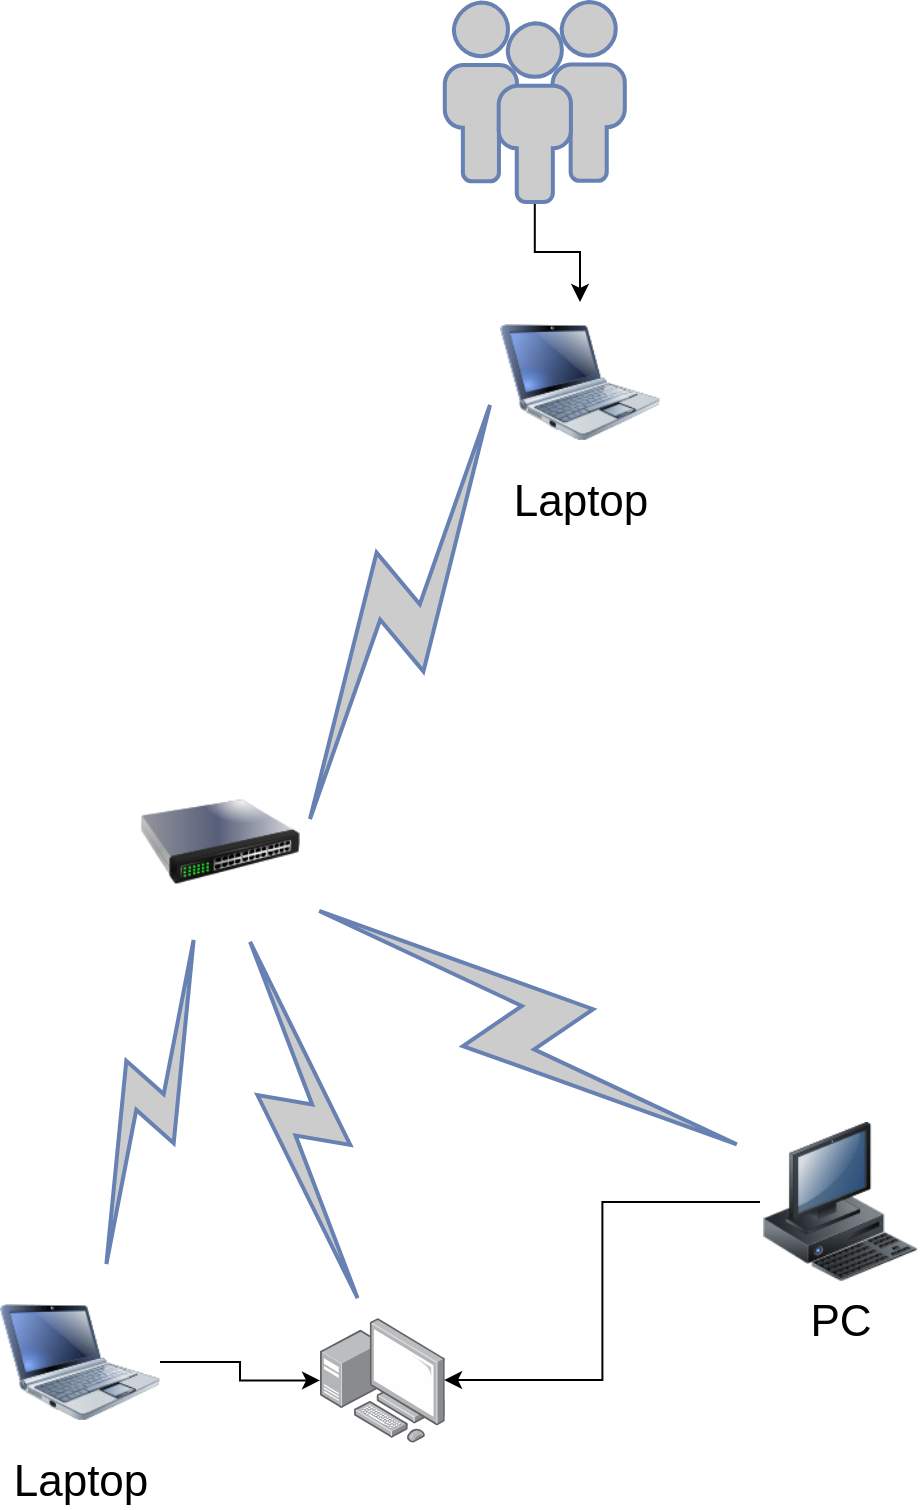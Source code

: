 <mxfile version="25.0.3">
  <diagram name="Page-1" id="55a83fd1-7818-8e21-69c5-c3457e3827bb">
    <mxGraphModel dx="1114" dy="600" grid="1" gridSize="10" guides="1" tooltips="1" connect="1" arrows="1" fold="1" page="1" pageScale="1" pageWidth="1100" pageHeight="850" background="none" math="0" shadow="0">
      <root>
        <mxCell id="0" />
        <mxCell id="1" parent="0" />
        <object label="" id="h136Fqgq4rU3pF1R7Yyq-5">
          <mxCell style="image;points=[];aspect=fixed;html=1;align=center;shadow=0;dashed=0;image=img/lib/allied_telesis/computer_and_terminals/Personal_Computer_with_Server.svg;" vertex="1" parent="1">
            <mxGeometry x="460" y="788" width="62.4" height="62.4" as="geometry" />
          </mxCell>
        </object>
        <mxCell id="h136Fqgq4rU3pF1R7Yyq-20" value="" style="edgeStyle=orthogonalEdgeStyle;rounded=0;orthogonalLoop=1;jettySize=auto;html=1;entryX=0.994;entryY=0.497;entryDx=0;entryDy=0;entryPerimeter=0;" edge="1" parent="1" source="69ecfefc5c41e42c-7" target="h136Fqgq4rU3pF1R7Yyq-5">
          <mxGeometry relative="1" as="geometry">
            <mxPoint x="570" y="781.2" as="targetPoint" />
          </mxGeometry>
        </mxCell>
        <mxCell id="69ecfefc5c41e42c-7" value="PC" style="image;html=1;labelBackgroundColor=#ffffff;image=img/lib/clip_art/computers/Workstation_128x128.png;rounded=1;shadow=0;comic=0;strokeWidth=2;fontSize=22" parent="1" vertex="1">
          <mxGeometry x="680" y="690" width="80" height="80" as="geometry" />
        </mxCell>
        <mxCell id="69ecfefc5c41e42c-9" value="Laptop" style="image;html=1;labelBackgroundColor=#ffffff;image=img/lib/clip_art/computers/Netbook_128x128.png;rounded=1;shadow=0;comic=0;strokeColor=#000000;strokeWidth=2;fillColor=#FFFFFF;fontSize=22;fontColor=#000000;" parent="1" vertex="1">
          <mxGeometry x="550" y="280" width="80" height="80" as="geometry" />
        </mxCell>
        <mxCell id="h136Fqgq4rU3pF1R7Yyq-14" value="" style="edgeStyle=orthogonalEdgeStyle;rounded=0;orthogonalLoop=1;jettySize=auto;html=1;" edge="1" parent="1" source="69ecfefc5c41e42c-10" target="h136Fqgq4rU3pF1R7Yyq-5">
          <mxGeometry relative="1" as="geometry" />
        </mxCell>
        <mxCell id="69ecfefc5c41e42c-10" value="Laptop" style="image;html=1;labelBackgroundColor=#ffffff;image=img/lib/clip_art/computers/Netbook_128x128.png;rounded=1;shadow=0;comic=0;strokeWidth=2;fontSize=22" parent="1" vertex="1">
          <mxGeometry x="300" y="770" width="80" height="80" as="geometry" />
        </mxCell>
        <mxCell id="69ecfefc5c41e42c-12" value="" style="html=1;fillColor=#CCCCCC;strokeColor=#6881B3;gradientColor=none;gradientDirection=north;strokeWidth=2;shape=mxgraph.networks.comm_link_edge;html=1;labelBackgroundColor=none;endArrow=none;fontFamily=Verdana;fontSize=22;fontColor=#000000;fontStyle=1;" parent="1" source="h136Fqgq4rU3pF1R7Yyq-5" target="h136Fqgq4rU3pF1R7Yyq-11" edge="1">
          <mxGeometry width="100" height="100" relative="1" as="geometry">
            <mxPoint x="230" y="658.125" as="sourcePoint" />
            <mxPoint x="428" y="520.975" as="targetPoint" />
          </mxGeometry>
        </mxCell>
        <mxCell id="69ecfefc5c41e42c-13" value="" style="html=1;fillColor=#CCCCCC;strokeColor=#6881B3;gradientColor=none;gradientDirection=north;strokeWidth=2;shape=mxgraph.networks.comm_link_edge;html=1;labelBackgroundColor=none;endArrow=none;fontFamily=Verdana;fontSize=22;fontColor=#000000;" parent="1" source="69ecfefc5c41e42c-10" target="h136Fqgq4rU3pF1R7Yyq-11" edge="1">
          <mxGeometry width="100" height="100" relative="1" as="geometry">
            <mxPoint x="330" y="491.957" as="sourcePoint" />
            <mxPoint x="435" y="535" as="targetPoint" />
          </mxGeometry>
        </mxCell>
        <mxCell id="69ecfefc5c41e42c-15" value="" style="html=1;fillColor=#CCCCCC;strokeColor=#6881B3;gradientColor=none;gradientDirection=north;strokeWidth=2;shape=mxgraph.networks.comm_link_edge;html=1;labelBackgroundColor=none;endArrow=none;fontFamily=Verdana;fontSize=22;fontColor=#000000;entryX=0.975;entryY=0.85;entryDx=0;entryDy=0;entryPerimeter=0;" parent="1" source="69ecfefc5c41e42c-7" target="h136Fqgq4rU3pF1R7Yyq-11" edge="1">
          <mxGeometry width="100" height="100" relative="1" as="geometry">
            <mxPoint x="350" y="511.957" as="sourcePoint" />
            <mxPoint x="451.03" y="525.485" as="targetPoint" />
          </mxGeometry>
        </mxCell>
        <mxCell id="69ecfefc5c41e42c-17" value="" style="html=1;fillColor=#CCCCCC;strokeColor=#6881B3;gradientColor=none;gradientDirection=north;strokeWidth=2;shape=mxgraph.networks.comm_link_edge;html=1;labelBackgroundColor=none;endArrow=none;fontFamily=Verdana;fontSize=22;fontColor=#000000;entryX=1;entryY=0.5;entryDx=0;entryDy=0;exitX=0;exitY=0.5;exitDx=0;exitDy=0;" parent="1" source="69ecfefc5c41e42c-9" target="h136Fqgq4rU3pF1R7Yyq-11" edge="1">
          <mxGeometry width="100" height="100" relative="1" as="geometry">
            <mxPoint x="828.75" y="370.0" as="sourcePoint" />
            <mxPoint x="480" y="442.89" as="targetPoint" />
          </mxGeometry>
        </mxCell>
        <mxCell id="h136Fqgq4rU3pF1R7Yyq-11" value="" style="image;html=1;image=img/lib/clip_art/networking/Switch_128x128.png" vertex="1" parent="1">
          <mxGeometry x="370" y="510" width="80" height="80" as="geometry" />
        </mxCell>
        <mxCell id="h136Fqgq4rU3pF1R7Yyq-13" value="" style="edgeStyle=orthogonalEdgeStyle;rounded=0;orthogonalLoop=1;jettySize=auto;html=1;" edge="1" parent="1" source="h136Fqgq4rU3pF1R7Yyq-12" target="69ecfefc5c41e42c-9">
          <mxGeometry relative="1" as="geometry" />
        </mxCell>
        <mxCell id="h136Fqgq4rU3pF1R7Yyq-12" value="" style="fontColor=#0066CC;verticalAlign=top;verticalLabelPosition=bottom;labelPosition=center;align=center;html=1;outlineConnect=0;fillColor=#CCCCCC;strokeColor=#6881B3;gradientColor=none;gradientDirection=north;strokeWidth=2;shape=mxgraph.networks.users;" vertex="1" parent="1">
          <mxGeometry x="522.4" y="130" width="90" height="100" as="geometry" />
        </mxCell>
      </root>
    </mxGraphModel>
  </diagram>
</mxfile>
